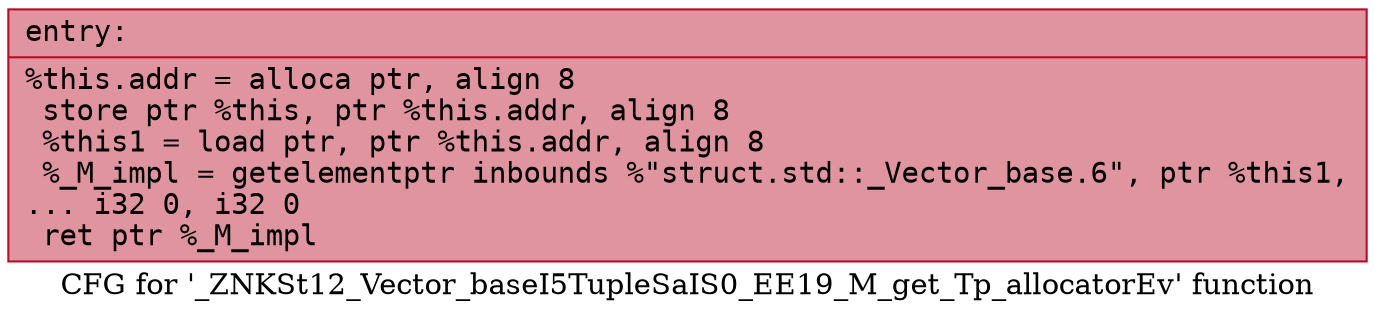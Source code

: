 digraph "CFG for '_ZNKSt12_Vector_baseI5TupleSaIS0_EE19_M_get_Tp_allocatorEv' function" {
	label="CFG for '_ZNKSt12_Vector_baseI5TupleSaIS0_EE19_M_get_Tp_allocatorEv' function";

	Node0x55c60639cfc0 [shape=record,color="#b70d28ff", style=filled, fillcolor="#b70d2870" fontname="Courier",label="{entry:\l|  %this.addr = alloca ptr, align 8\l  store ptr %this, ptr %this.addr, align 8\l  %this1 = load ptr, ptr %this.addr, align 8\l  %_M_impl = getelementptr inbounds %\"struct.std::_Vector_base.6\", ptr %this1,\l... i32 0, i32 0\l  ret ptr %_M_impl\l}"];
}
